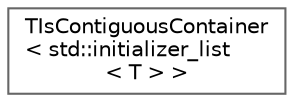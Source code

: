 digraph "Graphical Class Hierarchy"
{
 // INTERACTIVE_SVG=YES
 // LATEX_PDF_SIZE
  bgcolor="transparent";
  edge [fontname=Helvetica,fontsize=10,labelfontname=Helvetica,labelfontsize=10];
  node [fontname=Helvetica,fontsize=10,shape=box,height=0.2,width=0.4];
  rankdir="LR";
  Node0 [id="Node000000",label="TIsContiguousContainer\l\< std::initializer_list\l\< T \> \>",height=0.2,width=0.4,color="grey40", fillcolor="white", style="filled",URL="$d6/d3f/structTIsContiguousContainer_3_01std_1_1initializer__list_3_01T_01_4_01_4.html",tooltip="Specialization for initializer lists (also always contiguous)"];
}

